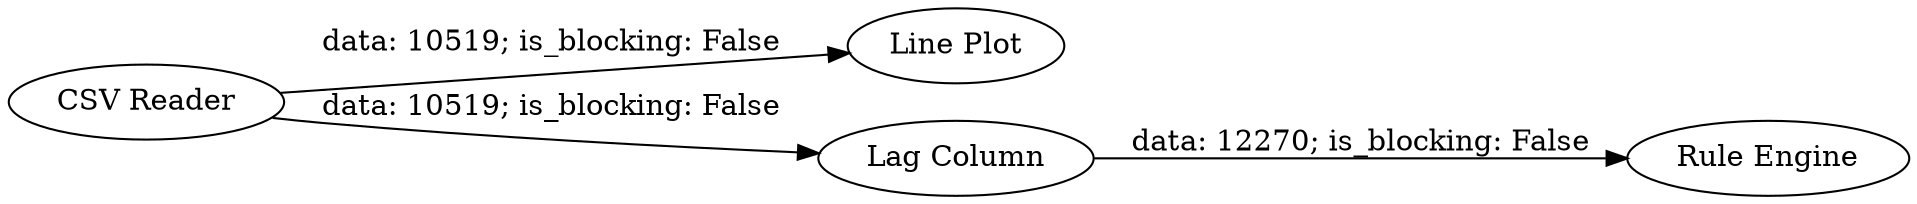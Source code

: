 digraph {
	"-5066425235913283455_2" [label="Line Plot"]
	"-5066425235913283455_3" [label="Lag Column"]
	"-5066425235913283455_4" [label="Rule Engine"]
	"-5066425235913283455_1" [label="CSV Reader"]
	"-5066425235913283455_1" -> "-5066425235913283455_3" [label="data: 10519; is_blocking: False"]
	"-5066425235913283455_1" -> "-5066425235913283455_2" [label="data: 10519; is_blocking: False"]
	"-5066425235913283455_3" -> "-5066425235913283455_4" [label="data: 12270; is_blocking: False"]
	rankdir=LR
}
